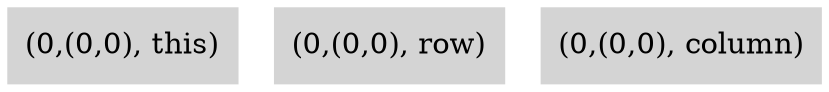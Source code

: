 digraph { 
6534 [shape=box,style=filled,color=".0 .0 .83",label="(0,(0,0), this)"];
6535 [shape=box,style=filled,color=".0 .0 .83",label="(0,(0,0), row)"];
6536 [shape=box,style=filled,color=".0 .0 .83",label="(0,(0,0), column)"];
}